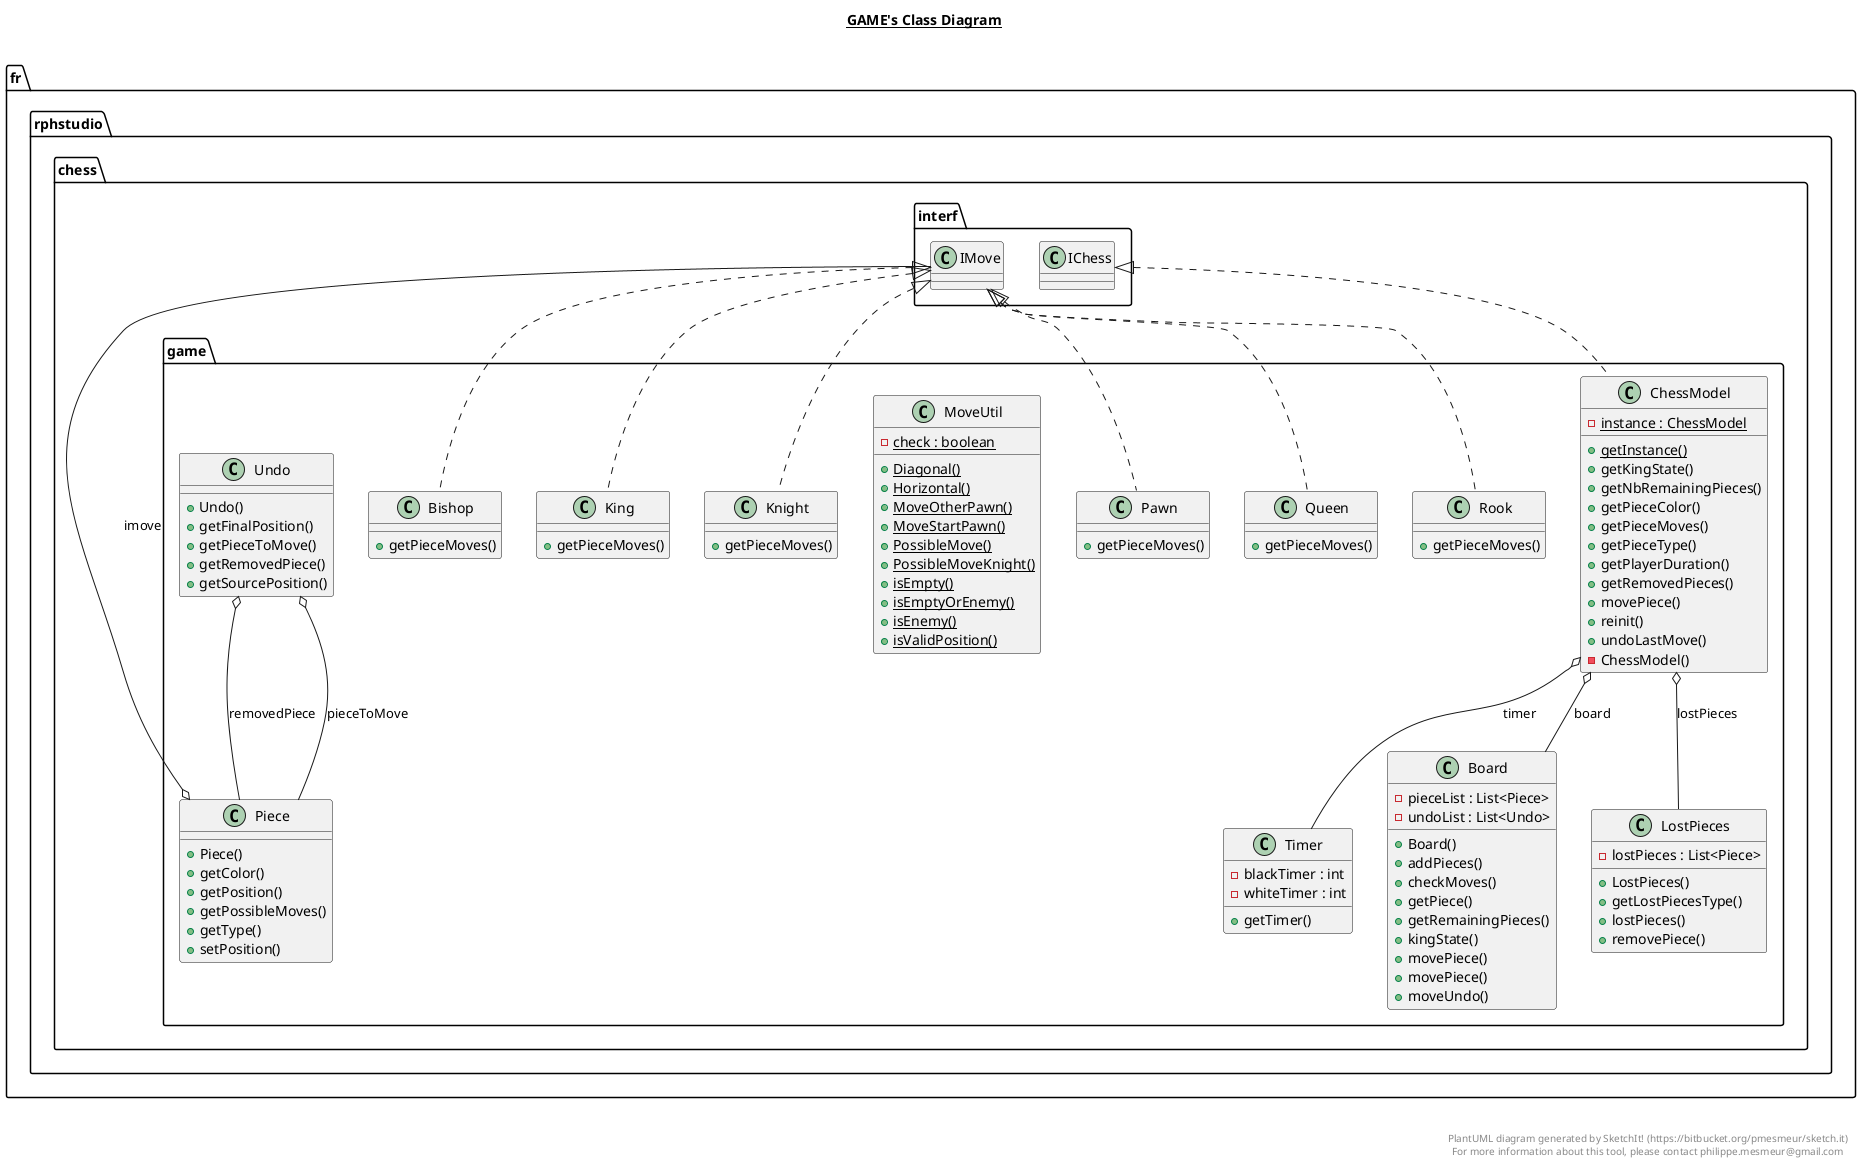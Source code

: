 @startuml

title __GAME's Class Diagram__\n

  namespace fr.rphstudio.chess.game {
    class fr.rphstudio.chess.game.Bishop {
        + getPieceMoves()
    }
  }
  

  namespace fr.rphstudio.chess.game {
    class fr.rphstudio.chess.game.Board {
        - pieceList : List<Piece>
        - undoList : List<Undo>
        + Board()
        + addPieces()
        + checkMoves()
        + getPiece()
        + getRemainingPieces()
        + kingState()
        + movePiece()
        + movePiece()
        + moveUndo()
    }
  }
  

  namespace fr.rphstudio.chess.game {
    class fr.rphstudio.chess.game.ChessModel {
        {static} - instance : ChessModel
        {static} + getInstance()
        + getKingState()
        + getNbRemainingPieces()
        + getPieceColor()
        + getPieceMoves()
        + getPieceType()
        + getPlayerDuration()
        + getRemovedPieces()
        + movePiece()
        + reinit()
        + undoLastMove()
        - ChessModel()
    }
  }
  

  namespace fr.rphstudio.chess.game {
    class fr.rphstudio.chess.game.King {
        + getPieceMoves()
    }
  }
  

  namespace fr.rphstudio.chess.game {
    class fr.rphstudio.chess.game.Knight {
        + getPieceMoves()
    }
  }
  

  namespace fr.rphstudio.chess.game {
    class fr.rphstudio.chess.game.LostPieces {
        - lostPieces : List<Piece>
        + LostPieces()
        + getLostPiecesType()
        + lostPieces()
        + removePiece()
    }
  }
  

  namespace fr.rphstudio.chess.game {
    class fr.rphstudio.chess.game.MoveUtil {
        {static} - check : boolean
        {static} + Diagonal()
        {static} + Horizontal()
        {static} + MoveOtherPawn()
        {static} + MoveStartPawn()
        {static} + PossibleMove()
        {static} + PossibleMoveKnight()
        {static} + isEmpty()
        {static} + isEmptyOrEnemy()
        {static} + isEnemy()
        {static} + isValidPosition()
    }
  }
  

  namespace fr.rphstudio.chess.game {
    class fr.rphstudio.chess.game.Pawn {
        + getPieceMoves()
    }
  }
  

  namespace fr.rphstudio.chess.game {
    class fr.rphstudio.chess.game.Piece {
        + Piece()
        + getColor()
        + getPosition()
        + getPossibleMoves()
        + getType()
        + setPosition()
    }
  }
  

  namespace fr.rphstudio.chess.game {
    class fr.rphstudio.chess.game.Queen {
        + getPieceMoves()
    }
  }
  

  namespace fr.rphstudio.chess.game {
    class fr.rphstudio.chess.game.Rook {
        + getPieceMoves()
    }
  }
  

  namespace fr.rphstudio.chess.game {
    class fr.rphstudio.chess.game.Timer {
        - blackTimer : int
        - whiteTimer : int
        + getTimer()
    }
  }
  

  namespace fr.rphstudio.chess.game {
    class fr.rphstudio.chess.game.Undo {
        + Undo()
        + getFinalPosition()
        + getPieceToMove()
        + getRemovedPiece()
        + getSourcePosition()
    }
  }
  

  fr.rphstudio.chess.game.Bishop .up.|> fr.rphstudio.chess.interf.IMove
  fr.rphstudio.chess.game.ChessModel .up.|> fr.rphstudio.chess.interf.IChess
  fr.rphstudio.chess.game.ChessModel o-- fr.rphstudio.chess.game.Board : board
  fr.rphstudio.chess.game.ChessModel o-- fr.rphstudio.chess.game.LostPieces : lostPieces
  fr.rphstudio.chess.game.ChessModel o-- fr.rphstudio.chess.game.Timer : timer
  fr.rphstudio.chess.game.King .up.|> fr.rphstudio.chess.interf.IMove
  fr.rphstudio.chess.game.Knight .up.|> fr.rphstudio.chess.interf.IMove
  fr.rphstudio.chess.game.Pawn .up.|> fr.rphstudio.chess.interf.IMove
  fr.rphstudio.chess.game.Piece o-- fr.rphstudio.chess.interf.IChess.ChessColor : color
  fr.rphstudio.chess.game.Piece o-- fr.rphstudio.chess.interf.IMove : imove
  fr.rphstudio.chess.game.Piece o-- fr.rphstudio.chess.interf.IChess.ChessPosition : position
  fr.rphstudio.chess.game.Piece o-- fr.rphstudio.chess.interf.IChess.ChessType : type
  fr.rphstudio.chess.game.Queen .up.|> fr.rphstudio.chess.interf.IMove
  fr.rphstudio.chess.game.Rook .up.|> fr.rphstudio.chess.interf.IMove
  fr.rphstudio.chess.game.Undo o-- fr.rphstudio.chess.interf.IChess.ChessPosition : finalPosition
  fr.rphstudio.chess.game.Undo o-- fr.rphstudio.chess.game.Piece : pieceToMove
  fr.rphstudio.chess.game.Undo o-- fr.rphstudio.chess.game.Piece : removedPiece
  fr.rphstudio.chess.game.Undo o-- fr.rphstudio.chess.interf.IChess.ChessPosition : sourcePosition


right footer


PlantUML diagram generated by SketchIt! (https://bitbucket.org/pmesmeur/sketch.it)
For more information about this tool, please contact philippe.mesmeur@gmail.com
endfooter

@enduml
